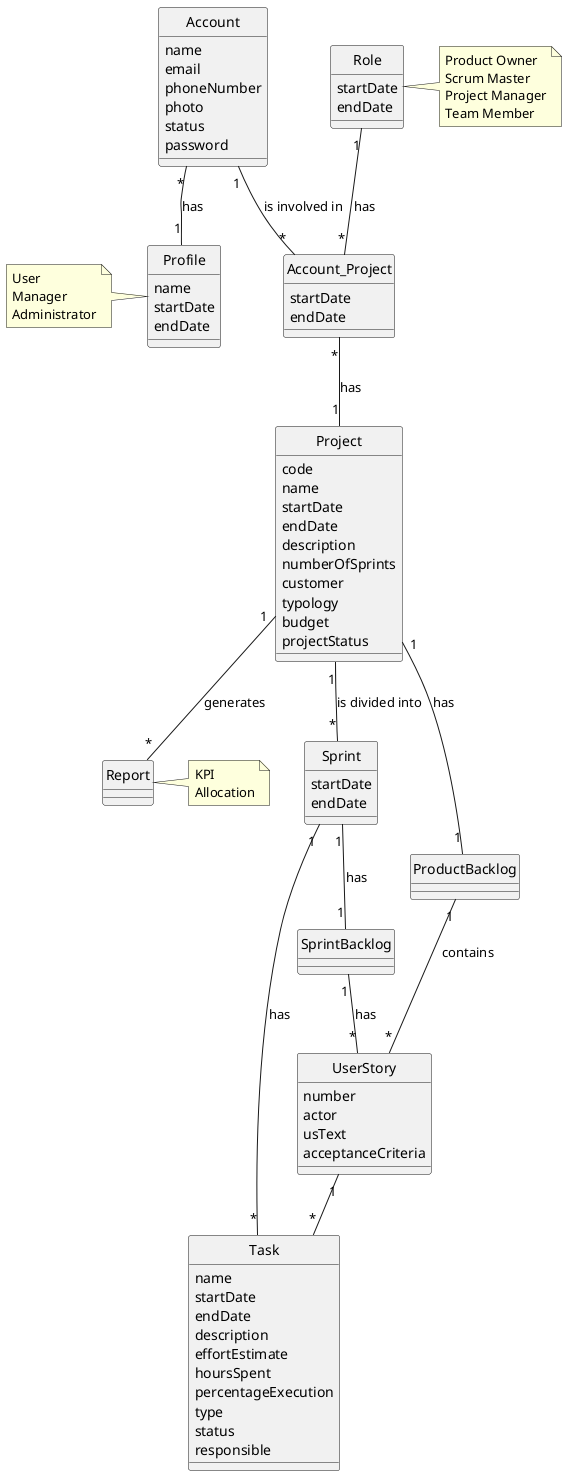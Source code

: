 @startuml
Class Account{
name
email
phoneNumber
photo
status
password
}
hide Account circle

Class Profile{
name
startDate
endDate
}
hide Profile circle
class Profile
note left: User\nManager\nAdministrator

Class Role{
startDate
endDate
}
hide Role circle
class Role
note right: Product Owner\nScrum Master\nProject Manager\nTeam Member

Class Project{
code
name
startDate
endDate
description
numberOfSprints
customer
typology
budget
projectStatus
}
hide Project circle

Class UserStory{
number
actor
usText
acceptanceCriteria
}
hide UserStory circle

Class Task{
name
startDate
endDate
description
effortEstimate
hoursSpent
percentageExecution
type
status
responsible
}
hide Task circle

Class Sprint {
startDate
endDate
}
hide Sprint circle

Class ProductBacklog{
}
hide ProductBacklog circle

Class SprintBacklog{
}
hide SprintBacklog circle

Class Report {}
hide Report circle
class Report
note right: KPI\nAllocation

Class Account_Project{
startDate
endDate
}
hide Account_Project circle

Account "1" -- "*" Account_Project: is involved in
Account_Project "*" -- "1" Project: has
Account "*" -- "1" Profile: has 
Project "1" -- "*" Sprint: is divided into
Sprint "1" -- "*" Task: has
Project "1" -- "1" ProductBacklog: has
ProductBacklog "1" -- "*" UserStory: contains
Sprint "1" -- "1" SprintBacklog: has
SprintBacklog "1"--"*" UserStory: has
UserStory "1"-- "*" Task
Project "1" -- "*" Report: generates
Role "1" -- "*" Account_Project: has
@enduml